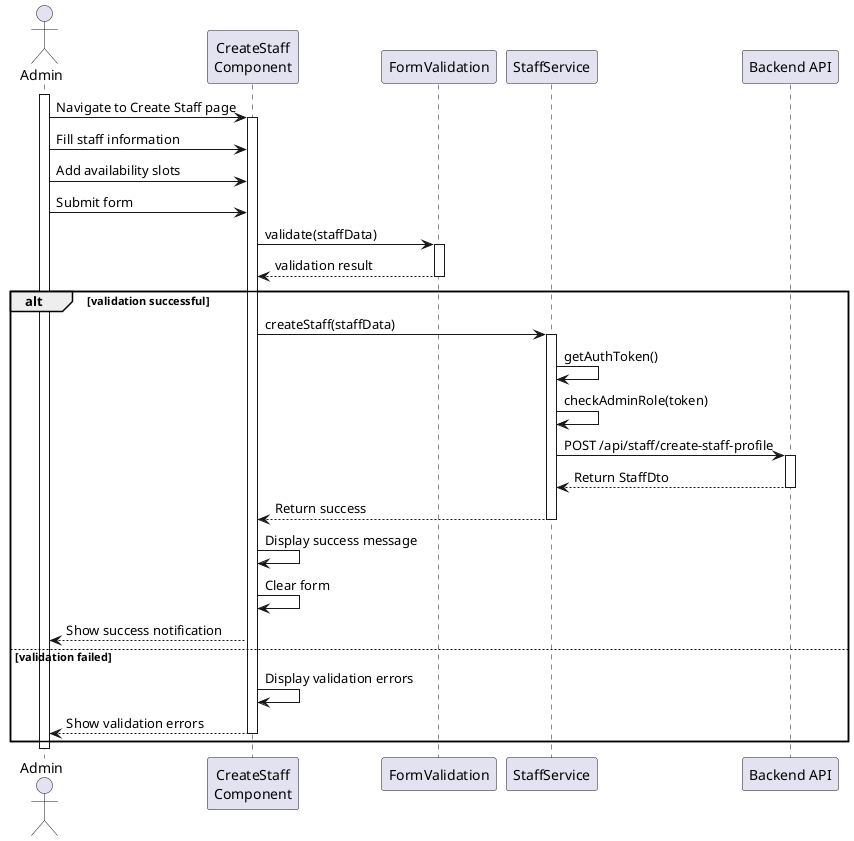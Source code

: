 @startuml Create Staff UI Sequence Diagram

actor Admin
participant "CreateStaff\nComponent" as UI
participant "FormValidation" as FV
participant "StaffService" as SS
participant "Backend API" as API

activate Admin
Admin -> UI: Navigate to Create Staff page
activate UI

Admin -> UI: Fill staff information
Admin -> UI: Add availability slots
Admin -> UI: Submit form

UI -> FV: validate(staffData)
activate FV
FV --> UI: validation result
deactivate FV

alt validation successful
    UI -> SS: createStaff(staffData)
    activate SS
    SS -> SS: getAuthToken()
    SS -> SS: checkAdminRole(token)
    SS -> API: POST /api/staff/create-staff-profile
    activate API
    API --> SS: Return StaffDto
    deactivate API
    SS --> UI: Return success
    deactivate SS
    UI -> UI: Display success message
    UI -> UI: Clear form
    UI --> Admin: Show success notification
    deactivate SS
    deactivate API
else validation failed
    UI -> UI: Display validation errors
    UI --> Admin: Show validation errors
    deactivate UI
end

deactivate UI
deactivate Admin

@enduml